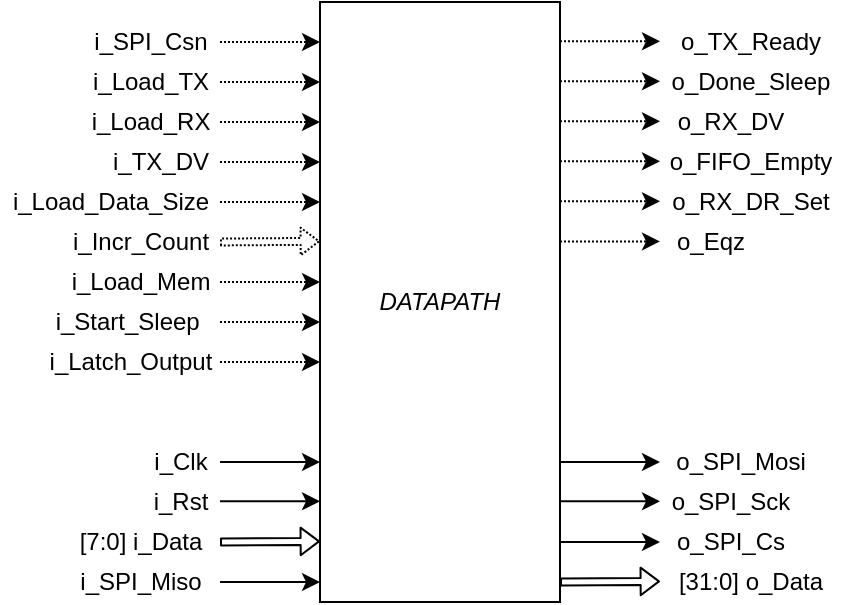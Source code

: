 <mxfile version="19.0.3" type="device"><diagram id="esfbC80AVKUxRs3RN7u2" name="Page-1"><mxGraphModel dx="791" dy="412" grid="1" gridSize="10" guides="1" tooltips="1" connect="1" arrows="1" fold="1" page="1" pageScale="1" pageWidth="850" pageHeight="1100" math="0" shadow="0"><root><mxCell id="0"/><mxCell id="1" parent="0"/><mxCell id="U-yQ8_OefJ70EMHE1VT1-1" value="&lt;i&gt;DATAPATH&lt;/i&gt;" style="rounded=0;whiteSpace=wrap;html=1;" parent="1" vertex="1"><mxGeometry x="240" y="200" width="120" height="300" as="geometry"/></mxCell><mxCell id="yd6dl9BQ2a73woE6J0J9-1" value="" style="endArrow=classic;html=1;rounded=0;dashed=1;dashPattern=1 1;" parent="1" edge="1"><mxGeometry width="50" height="50" relative="1" as="geometry"><mxPoint x="190" y="220" as="sourcePoint"/><mxPoint x="240" y="220" as="targetPoint"/></mxGeometry></mxCell><mxCell id="yd6dl9BQ2a73woE6J0J9-2" value="i_SPI_Csn" style="text;html=1;align=center;verticalAlign=middle;resizable=0;points=[];autosize=1;strokeColor=none;fillColor=none;" parent="1" vertex="1"><mxGeometry x="120" y="210" width="70" height="20" as="geometry"/></mxCell><mxCell id="yd6dl9BQ2a73woE6J0J9-7" value="" style="endArrow=classic;html=1;rounded=0;dashed=1;dashPattern=1 1;" parent="1" edge="1"><mxGeometry width="50" height="50" relative="1" as="geometry"><mxPoint x="190" y="240.0" as="sourcePoint"/><mxPoint x="240" y="240.0" as="targetPoint"/></mxGeometry></mxCell><mxCell id="yd6dl9BQ2a73woE6J0J9-8" value="i_Load_TX" style="text;html=1;align=center;verticalAlign=middle;resizable=0;points=[];autosize=1;strokeColor=none;fillColor=none;" parent="1" vertex="1"><mxGeometry x="120" y="230" width="70" height="20" as="geometry"/></mxCell><mxCell id="yd6dl9BQ2a73woE6J0J9-9" value="" style="endArrow=classic;html=1;rounded=0;dashed=1;dashPattern=1 1;" parent="1" edge="1"><mxGeometry width="50" height="50" relative="1" as="geometry"><mxPoint x="190" y="260.0" as="sourcePoint"/><mxPoint x="240" y="260.0" as="targetPoint"/></mxGeometry></mxCell><mxCell id="yd6dl9BQ2a73woE6J0J9-10" value="i_Load_RX" style="text;html=1;align=center;verticalAlign=middle;resizable=0;points=[];autosize=1;strokeColor=none;fillColor=none;" parent="1" vertex="1"><mxGeometry x="120" y="250" width="70" height="20" as="geometry"/></mxCell><mxCell id="yd6dl9BQ2a73woE6J0J9-11" value="" style="endArrow=classic;html=1;rounded=0;dashed=1;dashPattern=1 1;" parent="1" edge="1"><mxGeometry width="50" height="50" relative="1" as="geometry"><mxPoint x="190" y="280.0" as="sourcePoint"/><mxPoint x="240" y="280.0" as="targetPoint"/></mxGeometry></mxCell><mxCell id="yd6dl9BQ2a73woE6J0J9-12" value="i_TX_DV" style="text;html=1;align=center;verticalAlign=middle;resizable=0;points=[];autosize=1;strokeColor=none;fillColor=none;" parent="1" vertex="1"><mxGeometry x="130" y="270" width="60" height="20" as="geometry"/></mxCell><mxCell id="yd6dl9BQ2a73woE6J0J9-13" value="" style="endArrow=classic;html=1;rounded=0;dashed=1;dashPattern=1 1;" parent="1" edge="1"><mxGeometry width="50" height="50" relative="1" as="geometry"><mxPoint x="190" y="300.0" as="sourcePoint"/><mxPoint x="240" y="300.0" as="targetPoint"/></mxGeometry></mxCell><mxCell id="yd6dl9BQ2a73woE6J0J9-14" value="i_Load_Data_Size" style="text;html=1;align=center;verticalAlign=middle;resizable=0;points=[];autosize=1;strokeColor=none;fillColor=none;" parent="1" vertex="1"><mxGeometry x="80" y="290" width="110" height="20" as="geometry"/></mxCell><mxCell id="yd6dl9BQ2a73woE6J0J9-17" value="" style="endArrow=classic;html=1;rounded=0;" parent="1" edge="1"><mxGeometry width="50" height="50" relative="1" as="geometry"><mxPoint x="190" y="430.0" as="sourcePoint"/><mxPoint x="240" y="430.0" as="targetPoint"/></mxGeometry></mxCell><mxCell id="yd6dl9BQ2a73woE6J0J9-18" value="i_Clk" style="text;html=1;align=center;verticalAlign=middle;resizable=0;points=[];autosize=1;strokeColor=none;fillColor=none;" parent="1" vertex="1"><mxGeometry x="150" y="420" width="40" height="20" as="geometry"/></mxCell><mxCell id="yd6dl9BQ2a73woE6J0J9-19" value="" style="endArrow=classic;html=1;rounded=0;" parent="1" edge="1"><mxGeometry width="50" height="50" relative="1" as="geometry"><mxPoint x="190" y="449.66" as="sourcePoint"/><mxPoint x="240" y="449.66" as="targetPoint"/></mxGeometry></mxCell><mxCell id="yd6dl9BQ2a73woE6J0J9-20" value="i_Rst" style="text;html=1;align=center;verticalAlign=middle;resizable=0;points=[];autosize=1;strokeColor=none;fillColor=none;" parent="1" vertex="1"><mxGeometry x="150" y="440" width="40" height="20" as="geometry"/></mxCell><mxCell id="yd6dl9BQ2a73woE6J0J9-24" value="" style="endArrow=classic;html=1;rounded=1;strokeColor=default;shadow=0;sketch=0;shape=flexArrow;width=3.448;endSize=2.731;endWidth=9.346;" parent="1" edge="1"><mxGeometry width="50" height="50" relative="1" as="geometry"><mxPoint x="190" y="470" as="sourcePoint"/><mxPoint x="240" y="469.66" as="targetPoint"/></mxGeometry></mxCell><mxCell id="yd6dl9BQ2a73woE6J0J9-25" value="[7:0] i_Data" style="text;html=1;align=center;verticalAlign=middle;resizable=0;points=[];autosize=1;strokeColor=none;fillColor=none;" parent="1" vertex="1"><mxGeometry x="110" y="460" width="80" height="20" as="geometry"/></mxCell><mxCell id="yd6dl9BQ2a73woE6J0J9-27" value="" style="endArrow=classic;html=1;rounded=0;" parent="1" edge="1"><mxGeometry width="50" height="50" relative="1" as="geometry"><mxPoint x="190" y="490.0" as="sourcePoint"/><mxPoint x="240" y="490.0" as="targetPoint"/></mxGeometry></mxCell><mxCell id="yd6dl9BQ2a73woE6J0J9-28" value="i_SPI_Miso" style="text;html=1;align=center;verticalAlign=middle;resizable=0;points=[];autosize=1;strokeColor=none;fillColor=none;" parent="1" vertex="1"><mxGeometry x="110" y="480" width="80" height="20" as="geometry"/></mxCell><mxCell id="yd6dl9BQ2a73woE6J0J9-30" value="" style="endArrow=classic;html=1;rounded=0;dashed=1;dashPattern=1 1;" parent="1" edge="1"><mxGeometry width="50" height="50" relative="1" as="geometry"><mxPoint x="360" y="219.66" as="sourcePoint"/><mxPoint x="410" y="219.66" as="targetPoint"/></mxGeometry></mxCell><mxCell id="yd6dl9BQ2a73woE6J0J9-31" value="o_TX_Ready" style="text;html=1;align=center;verticalAlign=middle;resizable=0;points=[];autosize=1;strokeColor=none;fillColor=none;" parent="1" vertex="1"><mxGeometry x="410" y="210" width="90" height="20" as="geometry"/></mxCell><mxCell id="yd6dl9BQ2a73woE6J0J9-32" value="" style="endArrow=classic;html=1;rounded=0;dashed=1;dashPattern=1 1;" parent="1" edge="1"><mxGeometry width="50" height="50" relative="1" as="geometry"><mxPoint x="360" y="239.66" as="sourcePoint"/><mxPoint x="410" y="239.66" as="targetPoint"/></mxGeometry></mxCell><mxCell id="yd6dl9BQ2a73woE6J0J9-33" value="o_Done_Sleep" style="text;html=1;align=center;verticalAlign=middle;resizable=0;points=[];autosize=1;strokeColor=none;fillColor=none;" parent="1" vertex="1"><mxGeometry x="410" y="230" width="90" height="20" as="geometry"/></mxCell><mxCell id="yd6dl9BQ2a73woE6J0J9-34" value="" style="endArrow=classic;html=1;rounded=0;dashed=1;dashPattern=1 1;" parent="1" edge="1"><mxGeometry width="50" height="50" relative="1" as="geometry"><mxPoint x="360" y="259.66" as="sourcePoint"/><mxPoint x="410" y="259.66" as="targetPoint"/></mxGeometry></mxCell><mxCell id="yd6dl9BQ2a73woE6J0J9-35" value="o_RX_DV" style="text;html=1;align=center;verticalAlign=middle;resizable=0;points=[];autosize=1;strokeColor=none;fillColor=none;" parent="1" vertex="1"><mxGeometry x="410" y="250" width="70" height="20" as="geometry"/></mxCell><mxCell id="yd6dl9BQ2a73woE6J0J9-36" value="" style="endArrow=classic;html=1;rounded=0;dashed=1;dashPattern=1 1;" parent="1" edge="1"><mxGeometry width="50" height="50" relative="1" as="geometry"><mxPoint x="360" y="279.66" as="sourcePoint"/><mxPoint x="410" y="279.66" as="targetPoint"/></mxGeometry></mxCell><mxCell id="yd6dl9BQ2a73woE6J0J9-37" value="o_FIFO_Empty" style="text;html=1;align=center;verticalAlign=middle;resizable=0;points=[];autosize=1;strokeColor=none;fillColor=none;" parent="1" vertex="1"><mxGeometry x="405" y="270" width="100" height="20" as="geometry"/></mxCell><mxCell id="yd6dl9BQ2a73woE6J0J9-38" value="" style="endArrow=classic;html=1;rounded=0;dashed=1;dashPattern=1 1;" parent="1" edge="1"><mxGeometry width="50" height="50" relative="1" as="geometry"><mxPoint x="360" y="299.66" as="sourcePoint"/><mxPoint x="410" y="299.66" as="targetPoint"/></mxGeometry></mxCell><mxCell id="yd6dl9BQ2a73woE6J0J9-39" value="o_RX_DR_Set" style="text;html=1;align=center;verticalAlign=middle;resizable=0;points=[];autosize=1;strokeColor=none;fillColor=none;" parent="1" vertex="1"><mxGeometry x="410" y="290" width="90" height="20" as="geometry"/></mxCell><mxCell id="yd6dl9BQ2a73woE6J0J9-41" value="" style="endArrow=classic;html=1;rounded=1;strokeColor=default;shadow=0;sketch=0;shape=flexArrow;width=3.448;endSize=2.731;endWidth=9.346;dashed=1;dashPattern=1 1;" parent="1" edge="1"><mxGeometry width="50" height="50" relative="1" as="geometry"><mxPoint x="190" y="320.0" as="sourcePoint"/><mxPoint x="240" y="319.66" as="targetPoint"/></mxGeometry></mxCell><mxCell id="yd6dl9BQ2a73woE6J0J9-44" value="" style="endArrow=classic;html=1;rounded=0;" parent="1" edge="1"><mxGeometry width="50" height="50" relative="1" as="geometry"><mxPoint x="360" y="430.0" as="sourcePoint"/><mxPoint x="410" y="430.0" as="targetPoint"/></mxGeometry></mxCell><mxCell id="yd6dl9BQ2a73woE6J0J9-45" value="o_SPI_Mosi" style="text;html=1;align=center;verticalAlign=middle;resizable=0;points=[];autosize=1;strokeColor=none;fillColor=none;" parent="1" vertex="1"><mxGeometry x="410" y="420" width="80" height="20" as="geometry"/></mxCell><mxCell id="yd6dl9BQ2a73woE6J0J9-46" value="" style="endArrow=classic;html=1;rounded=0;" parent="1" edge="1"><mxGeometry width="50" height="50" relative="1" as="geometry"><mxPoint x="360" y="449.66" as="sourcePoint"/><mxPoint x="410" y="449.66" as="targetPoint"/></mxGeometry></mxCell><mxCell id="yd6dl9BQ2a73woE6J0J9-47" value="o_SPI_Sck" style="text;html=1;align=center;verticalAlign=middle;resizable=0;points=[];autosize=1;strokeColor=none;fillColor=none;" parent="1" vertex="1"><mxGeometry x="410" y="440" width="70" height="20" as="geometry"/></mxCell><mxCell id="yd6dl9BQ2a73woE6J0J9-48" value="" style="endArrow=classic;html=1;rounded=1;strokeColor=default;shadow=0;sketch=0;shape=flexArrow;width=3.448;endSize=2.731;endWidth=9.346;" parent="1" edge="1"><mxGeometry width="50" height="50" relative="1" as="geometry"><mxPoint x="360" y="490.0" as="sourcePoint"/><mxPoint x="410" y="489.66" as="targetPoint"/></mxGeometry></mxCell><mxCell id="yd6dl9BQ2a73woE6J0J9-49" value="[31:0] o_Data" style="text;html=1;align=center;verticalAlign=middle;resizable=0;points=[];autosize=1;strokeColor=none;fillColor=none;" parent="1" vertex="1"><mxGeometry x="410" y="480" width="90" height="20" as="geometry"/></mxCell><mxCell id="yd6dl9BQ2a73woE6J0J9-50" value="" style="endArrow=classic;html=1;rounded=0;" parent="1" edge="1"><mxGeometry width="50" height="50" relative="1" as="geometry"><mxPoint x="360" y="470.0" as="sourcePoint"/><mxPoint x="410" y="470.0" as="targetPoint"/></mxGeometry></mxCell><mxCell id="yd6dl9BQ2a73woE6J0J9-51" value="o_SPI_Cs" style="text;html=1;align=center;verticalAlign=middle;resizable=0;points=[];autosize=1;strokeColor=none;fillColor=none;" parent="1" vertex="1"><mxGeometry x="410" y="460" width="70" height="20" as="geometry"/></mxCell><mxCell id="l8l9Lnks2qAtv2RA4uUQ-1" value="" style="endArrow=classic;html=1;rounded=0;dashed=1;dashPattern=1 1;" parent="1" edge="1"><mxGeometry width="50" height="50" relative="1" as="geometry"><mxPoint x="360" y="319.71" as="sourcePoint"/><mxPoint x="410" y="319.71" as="targetPoint"/></mxGeometry></mxCell><mxCell id="l8l9Lnks2qAtv2RA4uUQ-3" value="o_Eqz" style="text;html=1;align=center;verticalAlign=middle;resizable=0;points=[];autosize=1;strokeColor=none;fillColor=none;" parent="1" vertex="1"><mxGeometry x="410" y="310" width="50" height="20" as="geometry"/></mxCell><mxCell id="l8l9Lnks2qAtv2RA4uUQ-8" value="" style="endArrow=classic;html=1;rounded=0;dashed=1;dashPattern=1 1;" parent="1" edge="1"><mxGeometry width="50" height="50" relative="1" as="geometry"><mxPoint x="190" y="340.0" as="sourcePoint"/><mxPoint x="240" y="340.0" as="targetPoint"/></mxGeometry></mxCell><mxCell id="l8l9Lnks2qAtv2RA4uUQ-10" value="i_Incr_Count" style="text;html=1;align=center;verticalAlign=middle;resizable=0;points=[];autosize=1;strokeColor=none;fillColor=none;" parent="1" vertex="1"><mxGeometry x="110" y="310" width="80" height="20" as="geometry"/></mxCell><mxCell id="l8l9Lnks2qAtv2RA4uUQ-12" value="" style="endArrow=classic;html=1;rounded=0;dashed=1;dashPattern=1 1;" parent="1" edge="1"><mxGeometry width="50" height="50" relative="1" as="geometry"><mxPoint x="190" y="360.0" as="sourcePoint"/><mxPoint x="240" y="360.0" as="targetPoint"/></mxGeometry></mxCell><mxCell id="l8l9Lnks2qAtv2RA4uUQ-13" value="i_Start_Sleep&amp;nbsp;" style="text;html=1;align=center;verticalAlign=middle;resizable=0;points=[];autosize=1;strokeColor=none;fillColor=none;" parent="1" vertex="1"><mxGeometry x="100" y="350" width="90" height="20" as="geometry"/></mxCell><mxCell id="ve2uZ_H5eAmV86UfR3uF-1" value="i_Load_Mem" style="text;html=1;align=center;verticalAlign=middle;resizable=0;points=[];autosize=1;strokeColor=none;fillColor=none;" parent="1" vertex="1"><mxGeometry x="110" y="330" width="80" height="20" as="geometry"/></mxCell><mxCell id="p4RmbffXplP-uEKh5BVU-1" value="" style="endArrow=classic;html=1;rounded=0;dashed=1;dashPattern=1 1;" edge="1" parent="1"><mxGeometry width="50" height="50" relative="1" as="geometry"><mxPoint x="190.0" y="380.0" as="sourcePoint"/><mxPoint x="240" y="380.0" as="targetPoint"/></mxGeometry></mxCell><mxCell id="p4RmbffXplP-uEKh5BVU-2" value="i_Latch_Output" style="text;html=1;align=center;verticalAlign=middle;resizable=0;points=[];autosize=1;strokeColor=none;fillColor=none;" vertex="1" parent="1"><mxGeometry x="95" y="370" width="100" height="20" as="geometry"/></mxCell></root></mxGraphModel></diagram></mxfile>
